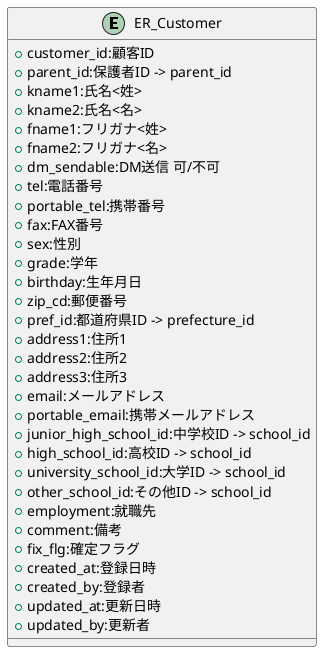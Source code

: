 @startuml

entity "ER_Customer"{
    + customer_id:顧客ID
    + parent_id:保護者ID -> parent_id
    + kname1:氏名<姓>
    + kname2:氏名<名>
    + fname1:フリガナ<姓>
    + fname2:フリガナ<名>
    + dm_sendable:DM送信 可/不可
    + tel:電話番号
    + portable_tel:携帯番号
    + fax:FAX番号
    + sex:性別
    + grade:学年
    + birthday:生年月日
    + zip_cd:郵便番号
    + pref_id:都道府県ID -> prefecture_id
    + address1:住所1
    + address2:住所2
    + address3:住所3
    + email:メールアドレス
    + portable_email:携帯メールアドレス
    + junior_high_school_id:中学校ID -> school_id
    + high_school_id:高校ID -> school_id
    + university_school_id:大学ID -> school_id
    + other_school_id:その他ID -> school_id
    + employment:就職先
    + comment:備考
    + fix_flg:確定フラグ
    + created_at:登録日時
    + created_by:登録者
    + updated_at:更新日時
    + updated_by:更新者
}

@enduml
